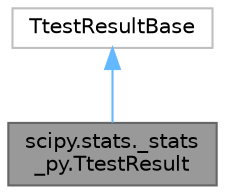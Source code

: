 digraph "scipy.stats._stats_py.TtestResult"
{
 // LATEX_PDF_SIZE
  bgcolor="transparent";
  edge [fontname=Helvetica,fontsize=10,labelfontname=Helvetica,labelfontsize=10];
  node [fontname=Helvetica,fontsize=10,shape=box,height=0.2,width=0.4];
  Node1 [id="Node000001",label="scipy.stats._stats\l_py.TtestResult",height=0.2,width=0.4,color="gray40", fillcolor="grey60", style="filled", fontcolor="black",tooltip=" "];
  Node2 -> Node1 [id="edge1_Node000001_Node000002",dir="back",color="steelblue1",style="solid",tooltip=" "];
  Node2 [id="Node000002",label="TtestResultBase",height=0.2,width=0.4,color="grey75", fillcolor="white", style="filled",URL="$d7/d68/classTtestResultBase.html",tooltip=" "];
}
